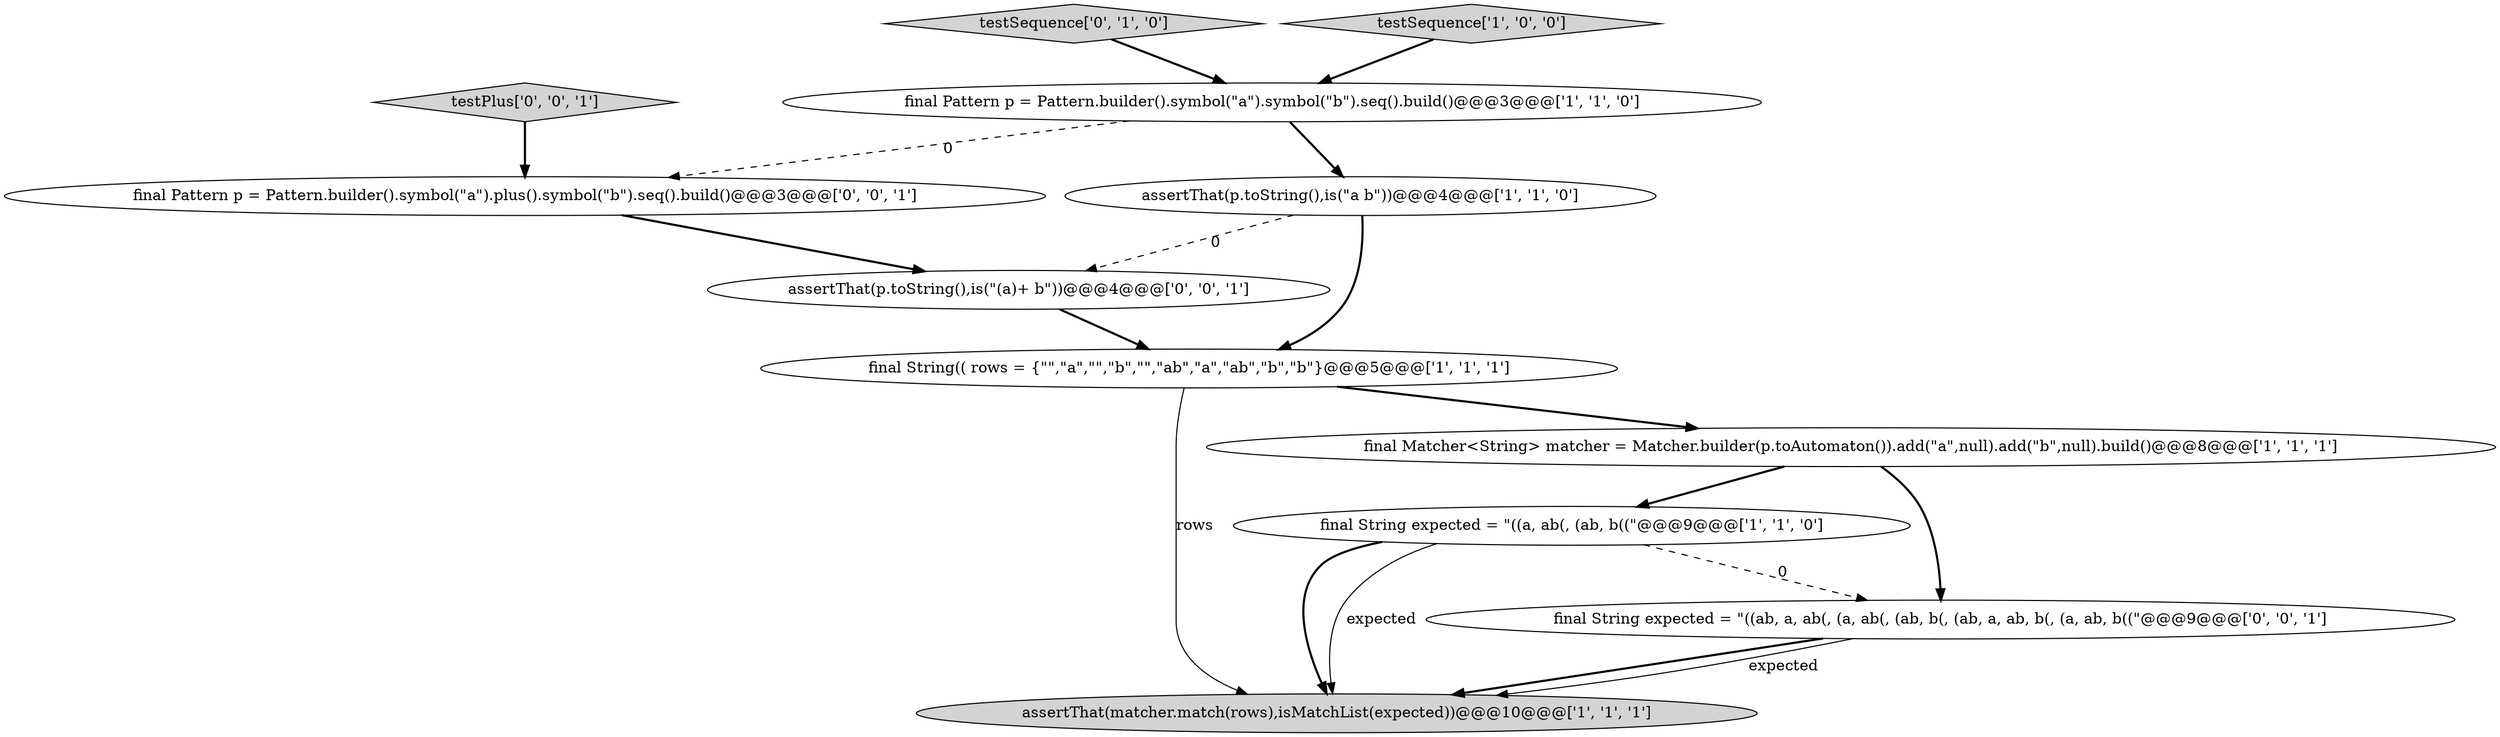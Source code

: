 digraph {
11 [style = filled, label = "assertThat(p.toString(),is(\"(a)+ b\"))@@@4@@@['0', '0', '1']", fillcolor = white, shape = ellipse image = "AAA0AAABBB3BBB"];
6 [style = filled, label = "assertThat(matcher.match(rows),isMatchList(expected))@@@10@@@['1', '1', '1']", fillcolor = lightgray, shape = ellipse image = "AAA0AAABBB1BBB"];
1 [style = filled, label = "final String(( rows = {\"\",\"a\",\"\",\"b\",\"\",\"ab\",\"a\",\"ab\",\"b\",\"b\"}@@@5@@@['1', '1', '1']", fillcolor = white, shape = ellipse image = "AAA0AAABBB1BBB"];
7 [style = filled, label = "testSequence['0', '1', '0']", fillcolor = lightgray, shape = diamond image = "AAA0AAABBB2BBB"];
5 [style = filled, label = "final Pattern p = Pattern.builder().symbol(\"a\").symbol(\"b\").seq().build()@@@3@@@['1', '1', '0']", fillcolor = white, shape = ellipse image = "AAA0AAABBB1BBB"];
4 [style = filled, label = "testSequence['1', '0', '0']", fillcolor = lightgray, shape = diamond image = "AAA0AAABBB1BBB"];
2 [style = filled, label = "final String expected = \"((a, ab(, (ab, b((\"@@@9@@@['1', '1', '0']", fillcolor = white, shape = ellipse image = "AAA0AAABBB1BBB"];
0 [style = filled, label = "assertThat(p.toString(),is(\"a b\"))@@@4@@@['1', '1', '0']", fillcolor = white, shape = ellipse image = "AAA0AAABBB1BBB"];
9 [style = filled, label = "final Pattern p = Pattern.builder().symbol(\"a\").plus().symbol(\"b\").seq().build()@@@3@@@['0', '0', '1']", fillcolor = white, shape = ellipse image = "AAA0AAABBB3BBB"];
10 [style = filled, label = "testPlus['0', '0', '1']", fillcolor = lightgray, shape = diamond image = "AAA0AAABBB3BBB"];
8 [style = filled, label = "final String expected = \"((ab, a, ab(, (a, ab(, (ab, b(, (ab, a, ab, b(, (a, ab, b((\"@@@9@@@['0', '0', '1']", fillcolor = white, shape = ellipse image = "AAA0AAABBB3BBB"];
3 [style = filled, label = "final Matcher<String> matcher = Matcher.builder(p.toAutomaton()).add(\"a\",null).add(\"b\",null).build()@@@8@@@['1', '1', '1']", fillcolor = white, shape = ellipse image = "AAA0AAABBB1BBB"];
1->3 [style = bold, label=""];
1->6 [style = solid, label="rows"];
5->9 [style = dashed, label="0"];
7->5 [style = bold, label=""];
8->6 [style = bold, label=""];
10->9 [style = bold, label=""];
0->11 [style = dashed, label="0"];
9->11 [style = bold, label=""];
3->2 [style = bold, label=""];
5->0 [style = bold, label=""];
11->1 [style = bold, label=""];
4->5 [style = bold, label=""];
2->6 [style = bold, label=""];
0->1 [style = bold, label=""];
3->8 [style = bold, label=""];
2->8 [style = dashed, label="0"];
8->6 [style = solid, label="expected"];
2->6 [style = solid, label="expected"];
}
